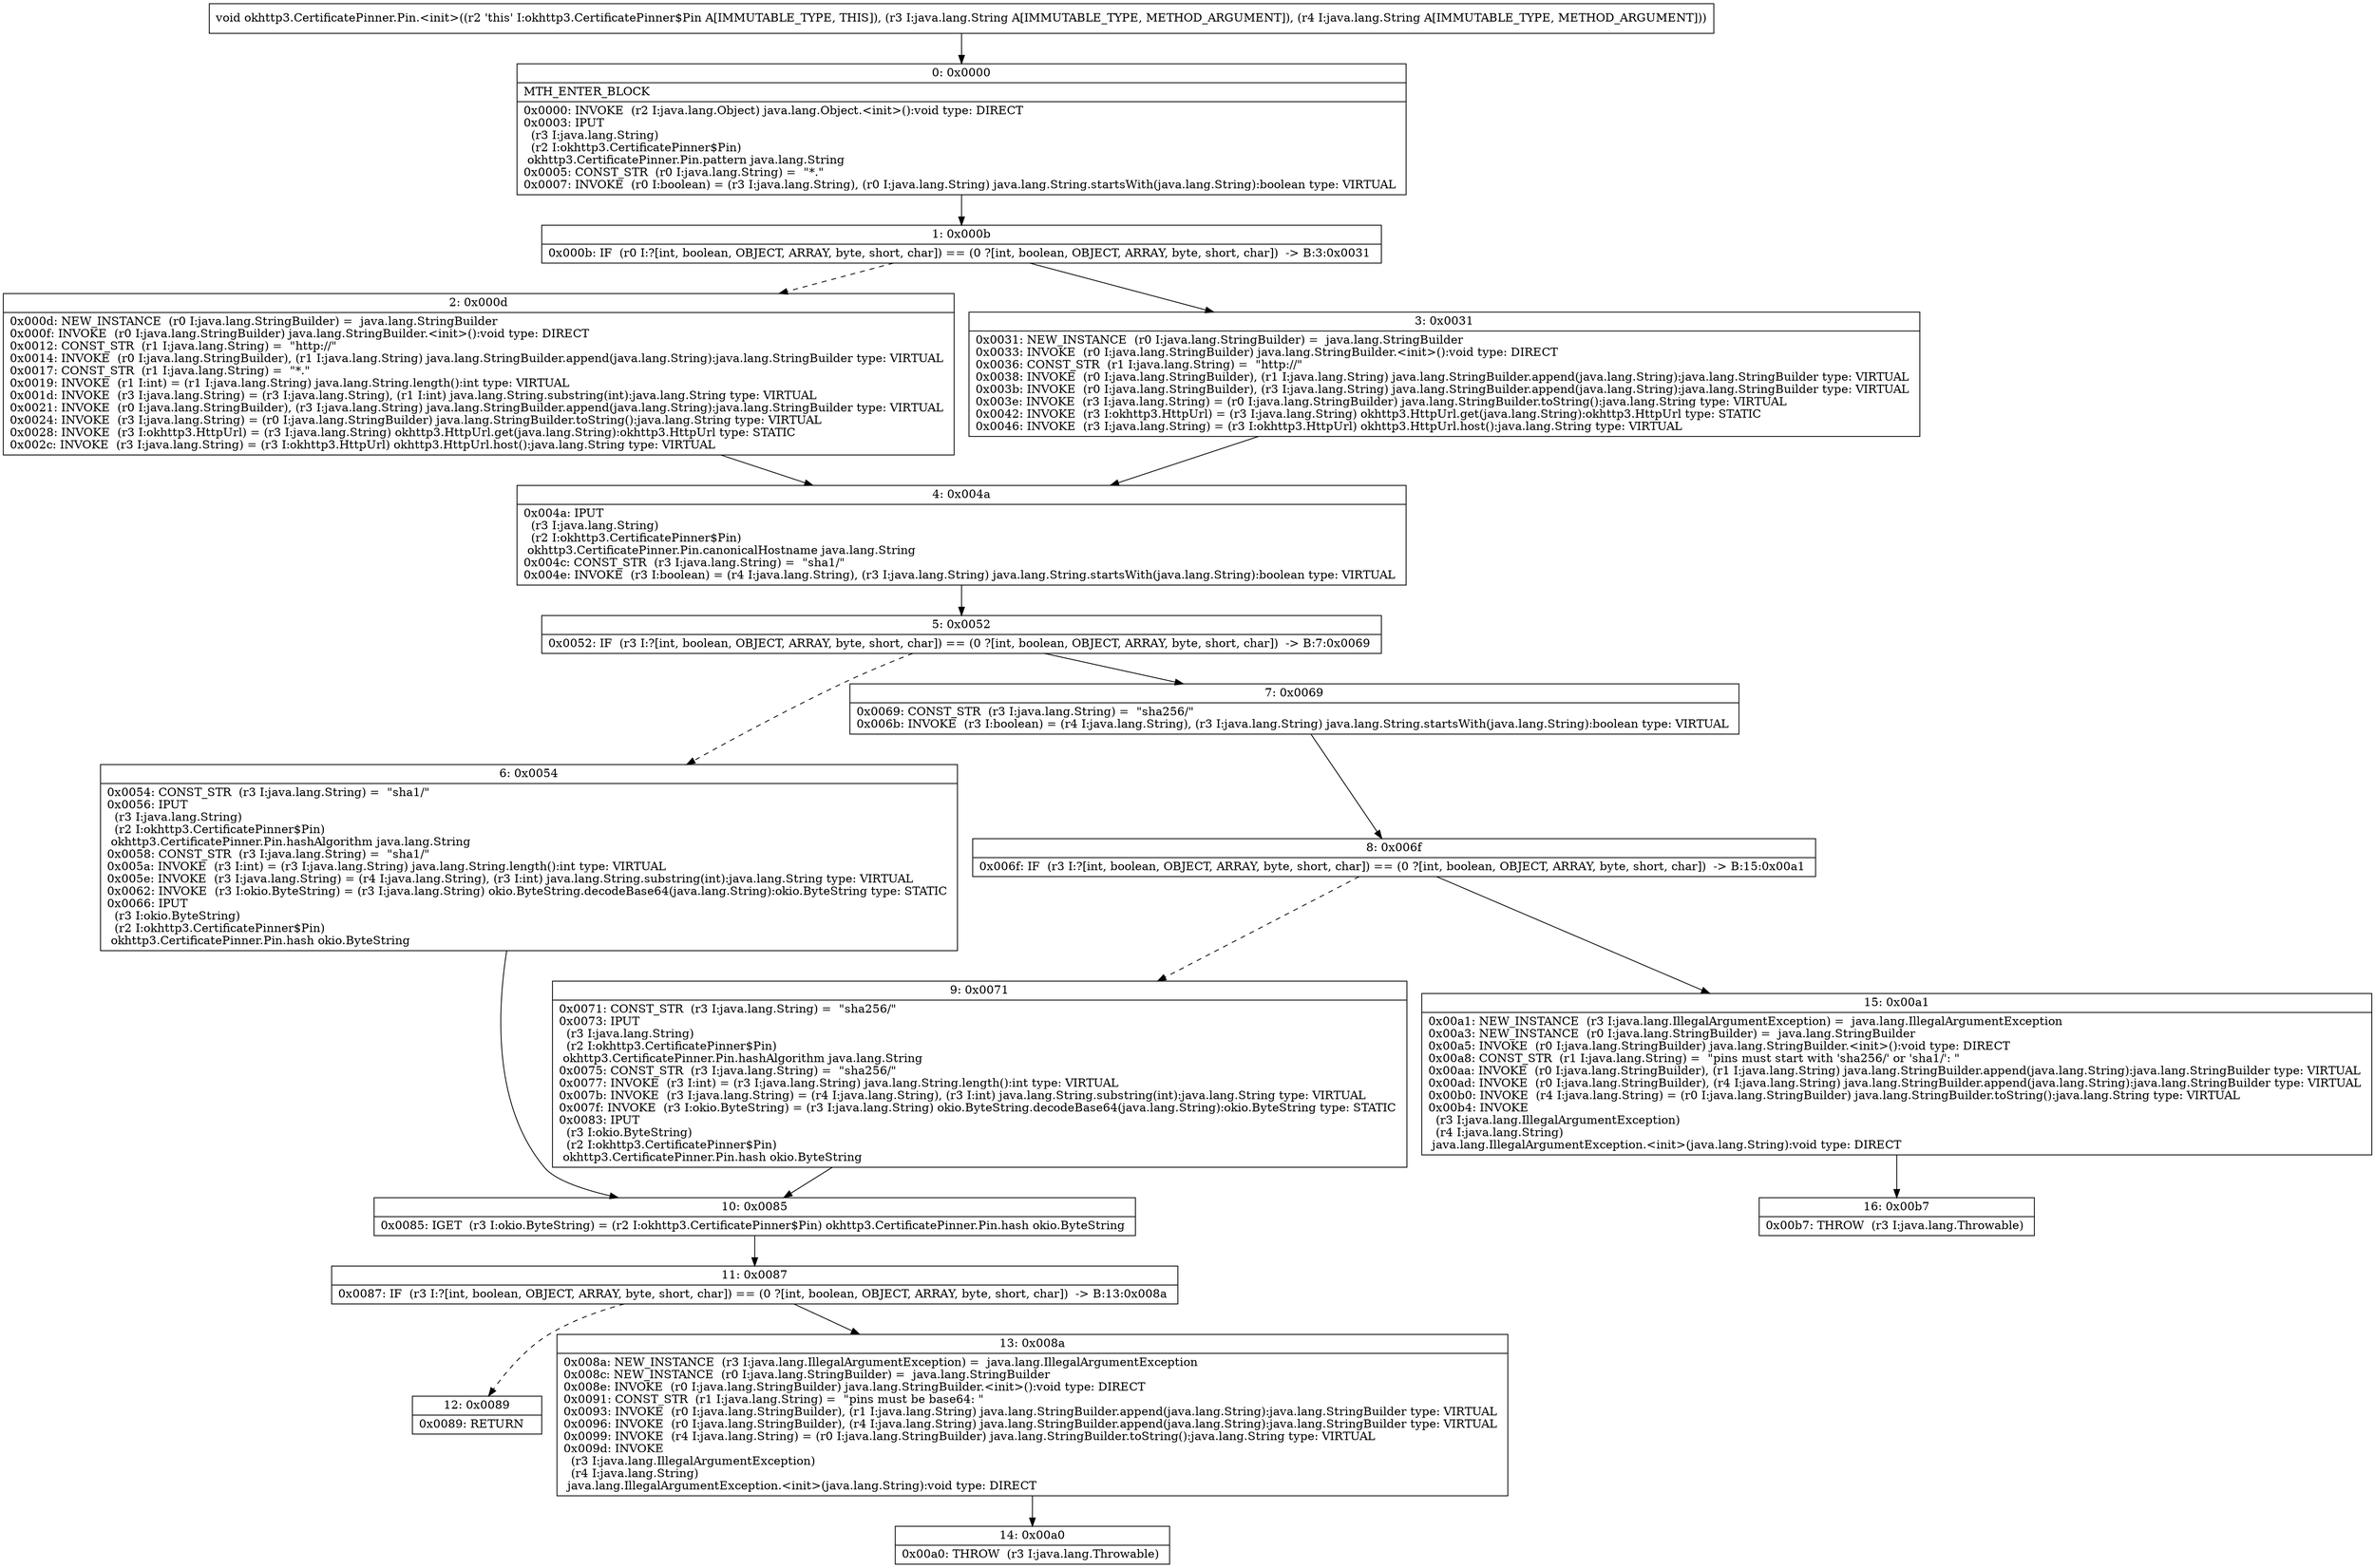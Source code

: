 digraph "CFG forokhttp3.CertificatePinner.Pin.\<init\>(Ljava\/lang\/String;Ljava\/lang\/String;)V" {
Node_0 [shape=record,label="{0\:\ 0x0000|MTH_ENTER_BLOCK\l|0x0000: INVOKE  (r2 I:java.lang.Object) java.lang.Object.\<init\>():void type: DIRECT \l0x0003: IPUT  \l  (r3 I:java.lang.String)\l  (r2 I:okhttp3.CertificatePinner$Pin)\l okhttp3.CertificatePinner.Pin.pattern java.lang.String \l0x0005: CONST_STR  (r0 I:java.lang.String) =  \"*.\" \l0x0007: INVOKE  (r0 I:boolean) = (r3 I:java.lang.String), (r0 I:java.lang.String) java.lang.String.startsWith(java.lang.String):boolean type: VIRTUAL \l}"];
Node_1 [shape=record,label="{1\:\ 0x000b|0x000b: IF  (r0 I:?[int, boolean, OBJECT, ARRAY, byte, short, char]) == (0 ?[int, boolean, OBJECT, ARRAY, byte, short, char])  \-\> B:3:0x0031 \l}"];
Node_2 [shape=record,label="{2\:\ 0x000d|0x000d: NEW_INSTANCE  (r0 I:java.lang.StringBuilder) =  java.lang.StringBuilder \l0x000f: INVOKE  (r0 I:java.lang.StringBuilder) java.lang.StringBuilder.\<init\>():void type: DIRECT \l0x0012: CONST_STR  (r1 I:java.lang.String) =  \"http:\/\/\" \l0x0014: INVOKE  (r0 I:java.lang.StringBuilder), (r1 I:java.lang.String) java.lang.StringBuilder.append(java.lang.String):java.lang.StringBuilder type: VIRTUAL \l0x0017: CONST_STR  (r1 I:java.lang.String) =  \"*.\" \l0x0019: INVOKE  (r1 I:int) = (r1 I:java.lang.String) java.lang.String.length():int type: VIRTUAL \l0x001d: INVOKE  (r3 I:java.lang.String) = (r3 I:java.lang.String), (r1 I:int) java.lang.String.substring(int):java.lang.String type: VIRTUAL \l0x0021: INVOKE  (r0 I:java.lang.StringBuilder), (r3 I:java.lang.String) java.lang.StringBuilder.append(java.lang.String):java.lang.StringBuilder type: VIRTUAL \l0x0024: INVOKE  (r3 I:java.lang.String) = (r0 I:java.lang.StringBuilder) java.lang.StringBuilder.toString():java.lang.String type: VIRTUAL \l0x0028: INVOKE  (r3 I:okhttp3.HttpUrl) = (r3 I:java.lang.String) okhttp3.HttpUrl.get(java.lang.String):okhttp3.HttpUrl type: STATIC \l0x002c: INVOKE  (r3 I:java.lang.String) = (r3 I:okhttp3.HttpUrl) okhttp3.HttpUrl.host():java.lang.String type: VIRTUAL \l}"];
Node_3 [shape=record,label="{3\:\ 0x0031|0x0031: NEW_INSTANCE  (r0 I:java.lang.StringBuilder) =  java.lang.StringBuilder \l0x0033: INVOKE  (r0 I:java.lang.StringBuilder) java.lang.StringBuilder.\<init\>():void type: DIRECT \l0x0036: CONST_STR  (r1 I:java.lang.String) =  \"http:\/\/\" \l0x0038: INVOKE  (r0 I:java.lang.StringBuilder), (r1 I:java.lang.String) java.lang.StringBuilder.append(java.lang.String):java.lang.StringBuilder type: VIRTUAL \l0x003b: INVOKE  (r0 I:java.lang.StringBuilder), (r3 I:java.lang.String) java.lang.StringBuilder.append(java.lang.String):java.lang.StringBuilder type: VIRTUAL \l0x003e: INVOKE  (r3 I:java.lang.String) = (r0 I:java.lang.StringBuilder) java.lang.StringBuilder.toString():java.lang.String type: VIRTUAL \l0x0042: INVOKE  (r3 I:okhttp3.HttpUrl) = (r3 I:java.lang.String) okhttp3.HttpUrl.get(java.lang.String):okhttp3.HttpUrl type: STATIC \l0x0046: INVOKE  (r3 I:java.lang.String) = (r3 I:okhttp3.HttpUrl) okhttp3.HttpUrl.host():java.lang.String type: VIRTUAL \l}"];
Node_4 [shape=record,label="{4\:\ 0x004a|0x004a: IPUT  \l  (r3 I:java.lang.String)\l  (r2 I:okhttp3.CertificatePinner$Pin)\l okhttp3.CertificatePinner.Pin.canonicalHostname java.lang.String \l0x004c: CONST_STR  (r3 I:java.lang.String) =  \"sha1\/\" \l0x004e: INVOKE  (r3 I:boolean) = (r4 I:java.lang.String), (r3 I:java.lang.String) java.lang.String.startsWith(java.lang.String):boolean type: VIRTUAL \l}"];
Node_5 [shape=record,label="{5\:\ 0x0052|0x0052: IF  (r3 I:?[int, boolean, OBJECT, ARRAY, byte, short, char]) == (0 ?[int, boolean, OBJECT, ARRAY, byte, short, char])  \-\> B:7:0x0069 \l}"];
Node_6 [shape=record,label="{6\:\ 0x0054|0x0054: CONST_STR  (r3 I:java.lang.String) =  \"sha1\/\" \l0x0056: IPUT  \l  (r3 I:java.lang.String)\l  (r2 I:okhttp3.CertificatePinner$Pin)\l okhttp3.CertificatePinner.Pin.hashAlgorithm java.lang.String \l0x0058: CONST_STR  (r3 I:java.lang.String) =  \"sha1\/\" \l0x005a: INVOKE  (r3 I:int) = (r3 I:java.lang.String) java.lang.String.length():int type: VIRTUAL \l0x005e: INVOKE  (r3 I:java.lang.String) = (r4 I:java.lang.String), (r3 I:int) java.lang.String.substring(int):java.lang.String type: VIRTUAL \l0x0062: INVOKE  (r3 I:okio.ByteString) = (r3 I:java.lang.String) okio.ByteString.decodeBase64(java.lang.String):okio.ByteString type: STATIC \l0x0066: IPUT  \l  (r3 I:okio.ByteString)\l  (r2 I:okhttp3.CertificatePinner$Pin)\l okhttp3.CertificatePinner.Pin.hash okio.ByteString \l}"];
Node_7 [shape=record,label="{7\:\ 0x0069|0x0069: CONST_STR  (r3 I:java.lang.String) =  \"sha256\/\" \l0x006b: INVOKE  (r3 I:boolean) = (r4 I:java.lang.String), (r3 I:java.lang.String) java.lang.String.startsWith(java.lang.String):boolean type: VIRTUAL \l}"];
Node_8 [shape=record,label="{8\:\ 0x006f|0x006f: IF  (r3 I:?[int, boolean, OBJECT, ARRAY, byte, short, char]) == (0 ?[int, boolean, OBJECT, ARRAY, byte, short, char])  \-\> B:15:0x00a1 \l}"];
Node_9 [shape=record,label="{9\:\ 0x0071|0x0071: CONST_STR  (r3 I:java.lang.String) =  \"sha256\/\" \l0x0073: IPUT  \l  (r3 I:java.lang.String)\l  (r2 I:okhttp3.CertificatePinner$Pin)\l okhttp3.CertificatePinner.Pin.hashAlgorithm java.lang.String \l0x0075: CONST_STR  (r3 I:java.lang.String) =  \"sha256\/\" \l0x0077: INVOKE  (r3 I:int) = (r3 I:java.lang.String) java.lang.String.length():int type: VIRTUAL \l0x007b: INVOKE  (r3 I:java.lang.String) = (r4 I:java.lang.String), (r3 I:int) java.lang.String.substring(int):java.lang.String type: VIRTUAL \l0x007f: INVOKE  (r3 I:okio.ByteString) = (r3 I:java.lang.String) okio.ByteString.decodeBase64(java.lang.String):okio.ByteString type: STATIC \l0x0083: IPUT  \l  (r3 I:okio.ByteString)\l  (r2 I:okhttp3.CertificatePinner$Pin)\l okhttp3.CertificatePinner.Pin.hash okio.ByteString \l}"];
Node_10 [shape=record,label="{10\:\ 0x0085|0x0085: IGET  (r3 I:okio.ByteString) = (r2 I:okhttp3.CertificatePinner$Pin) okhttp3.CertificatePinner.Pin.hash okio.ByteString \l}"];
Node_11 [shape=record,label="{11\:\ 0x0087|0x0087: IF  (r3 I:?[int, boolean, OBJECT, ARRAY, byte, short, char]) == (0 ?[int, boolean, OBJECT, ARRAY, byte, short, char])  \-\> B:13:0x008a \l}"];
Node_12 [shape=record,label="{12\:\ 0x0089|0x0089: RETURN   \l}"];
Node_13 [shape=record,label="{13\:\ 0x008a|0x008a: NEW_INSTANCE  (r3 I:java.lang.IllegalArgumentException) =  java.lang.IllegalArgumentException \l0x008c: NEW_INSTANCE  (r0 I:java.lang.StringBuilder) =  java.lang.StringBuilder \l0x008e: INVOKE  (r0 I:java.lang.StringBuilder) java.lang.StringBuilder.\<init\>():void type: DIRECT \l0x0091: CONST_STR  (r1 I:java.lang.String) =  \"pins must be base64: \" \l0x0093: INVOKE  (r0 I:java.lang.StringBuilder), (r1 I:java.lang.String) java.lang.StringBuilder.append(java.lang.String):java.lang.StringBuilder type: VIRTUAL \l0x0096: INVOKE  (r0 I:java.lang.StringBuilder), (r4 I:java.lang.String) java.lang.StringBuilder.append(java.lang.String):java.lang.StringBuilder type: VIRTUAL \l0x0099: INVOKE  (r4 I:java.lang.String) = (r0 I:java.lang.StringBuilder) java.lang.StringBuilder.toString():java.lang.String type: VIRTUAL \l0x009d: INVOKE  \l  (r3 I:java.lang.IllegalArgumentException)\l  (r4 I:java.lang.String)\l java.lang.IllegalArgumentException.\<init\>(java.lang.String):void type: DIRECT \l}"];
Node_14 [shape=record,label="{14\:\ 0x00a0|0x00a0: THROW  (r3 I:java.lang.Throwable) \l}"];
Node_15 [shape=record,label="{15\:\ 0x00a1|0x00a1: NEW_INSTANCE  (r3 I:java.lang.IllegalArgumentException) =  java.lang.IllegalArgumentException \l0x00a3: NEW_INSTANCE  (r0 I:java.lang.StringBuilder) =  java.lang.StringBuilder \l0x00a5: INVOKE  (r0 I:java.lang.StringBuilder) java.lang.StringBuilder.\<init\>():void type: DIRECT \l0x00a8: CONST_STR  (r1 I:java.lang.String) =  \"pins must start with 'sha256\/' or 'sha1\/': \" \l0x00aa: INVOKE  (r0 I:java.lang.StringBuilder), (r1 I:java.lang.String) java.lang.StringBuilder.append(java.lang.String):java.lang.StringBuilder type: VIRTUAL \l0x00ad: INVOKE  (r0 I:java.lang.StringBuilder), (r4 I:java.lang.String) java.lang.StringBuilder.append(java.lang.String):java.lang.StringBuilder type: VIRTUAL \l0x00b0: INVOKE  (r4 I:java.lang.String) = (r0 I:java.lang.StringBuilder) java.lang.StringBuilder.toString():java.lang.String type: VIRTUAL \l0x00b4: INVOKE  \l  (r3 I:java.lang.IllegalArgumentException)\l  (r4 I:java.lang.String)\l java.lang.IllegalArgumentException.\<init\>(java.lang.String):void type: DIRECT \l}"];
Node_16 [shape=record,label="{16\:\ 0x00b7|0x00b7: THROW  (r3 I:java.lang.Throwable) \l}"];
MethodNode[shape=record,label="{void okhttp3.CertificatePinner.Pin.\<init\>((r2 'this' I:okhttp3.CertificatePinner$Pin A[IMMUTABLE_TYPE, THIS]), (r3 I:java.lang.String A[IMMUTABLE_TYPE, METHOD_ARGUMENT]), (r4 I:java.lang.String A[IMMUTABLE_TYPE, METHOD_ARGUMENT])) }"];
MethodNode -> Node_0;
Node_0 -> Node_1;
Node_1 -> Node_2[style=dashed];
Node_1 -> Node_3;
Node_2 -> Node_4;
Node_3 -> Node_4;
Node_4 -> Node_5;
Node_5 -> Node_6[style=dashed];
Node_5 -> Node_7;
Node_6 -> Node_10;
Node_7 -> Node_8;
Node_8 -> Node_9[style=dashed];
Node_8 -> Node_15;
Node_9 -> Node_10;
Node_10 -> Node_11;
Node_11 -> Node_12[style=dashed];
Node_11 -> Node_13;
Node_13 -> Node_14;
Node_15 -> Node_16;
}

